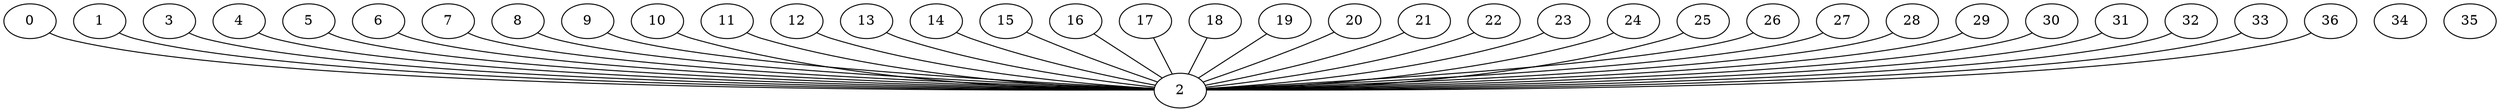graph G {
0;
1;
2;
3;
4;
5;
6;
7;
8;
9;
10;
11;
12;
13;
14;
15;
16;
17;
18;
19;
20;
21;
22;
23;
24;
25;
26;
27;
28;
29;
30;
31;
32;
33;
34;
35;
36;
1--2 ;
0--2 ;
4--2 ;
3--2 ;
5--2 ;
6--2 ;
9--2 ;
8--2 ;
7--2 ;
10--2 ;
12--2 ;
11--2 ;
15--2 ;
14--2 ;
13--2 ;
16--2 ;
18--2 ;
17--2 ;
19--2 ;
21--2 ;
20--2 ;
22--2 ;
24--2 ;
23--2 ;
28--2 ;
27--2 ;
26--2 ;
25--2 ;
29--2 ;
30--2 ;
31--2 ;
33--2 ;
32--2 ;
36--2 ;
}

